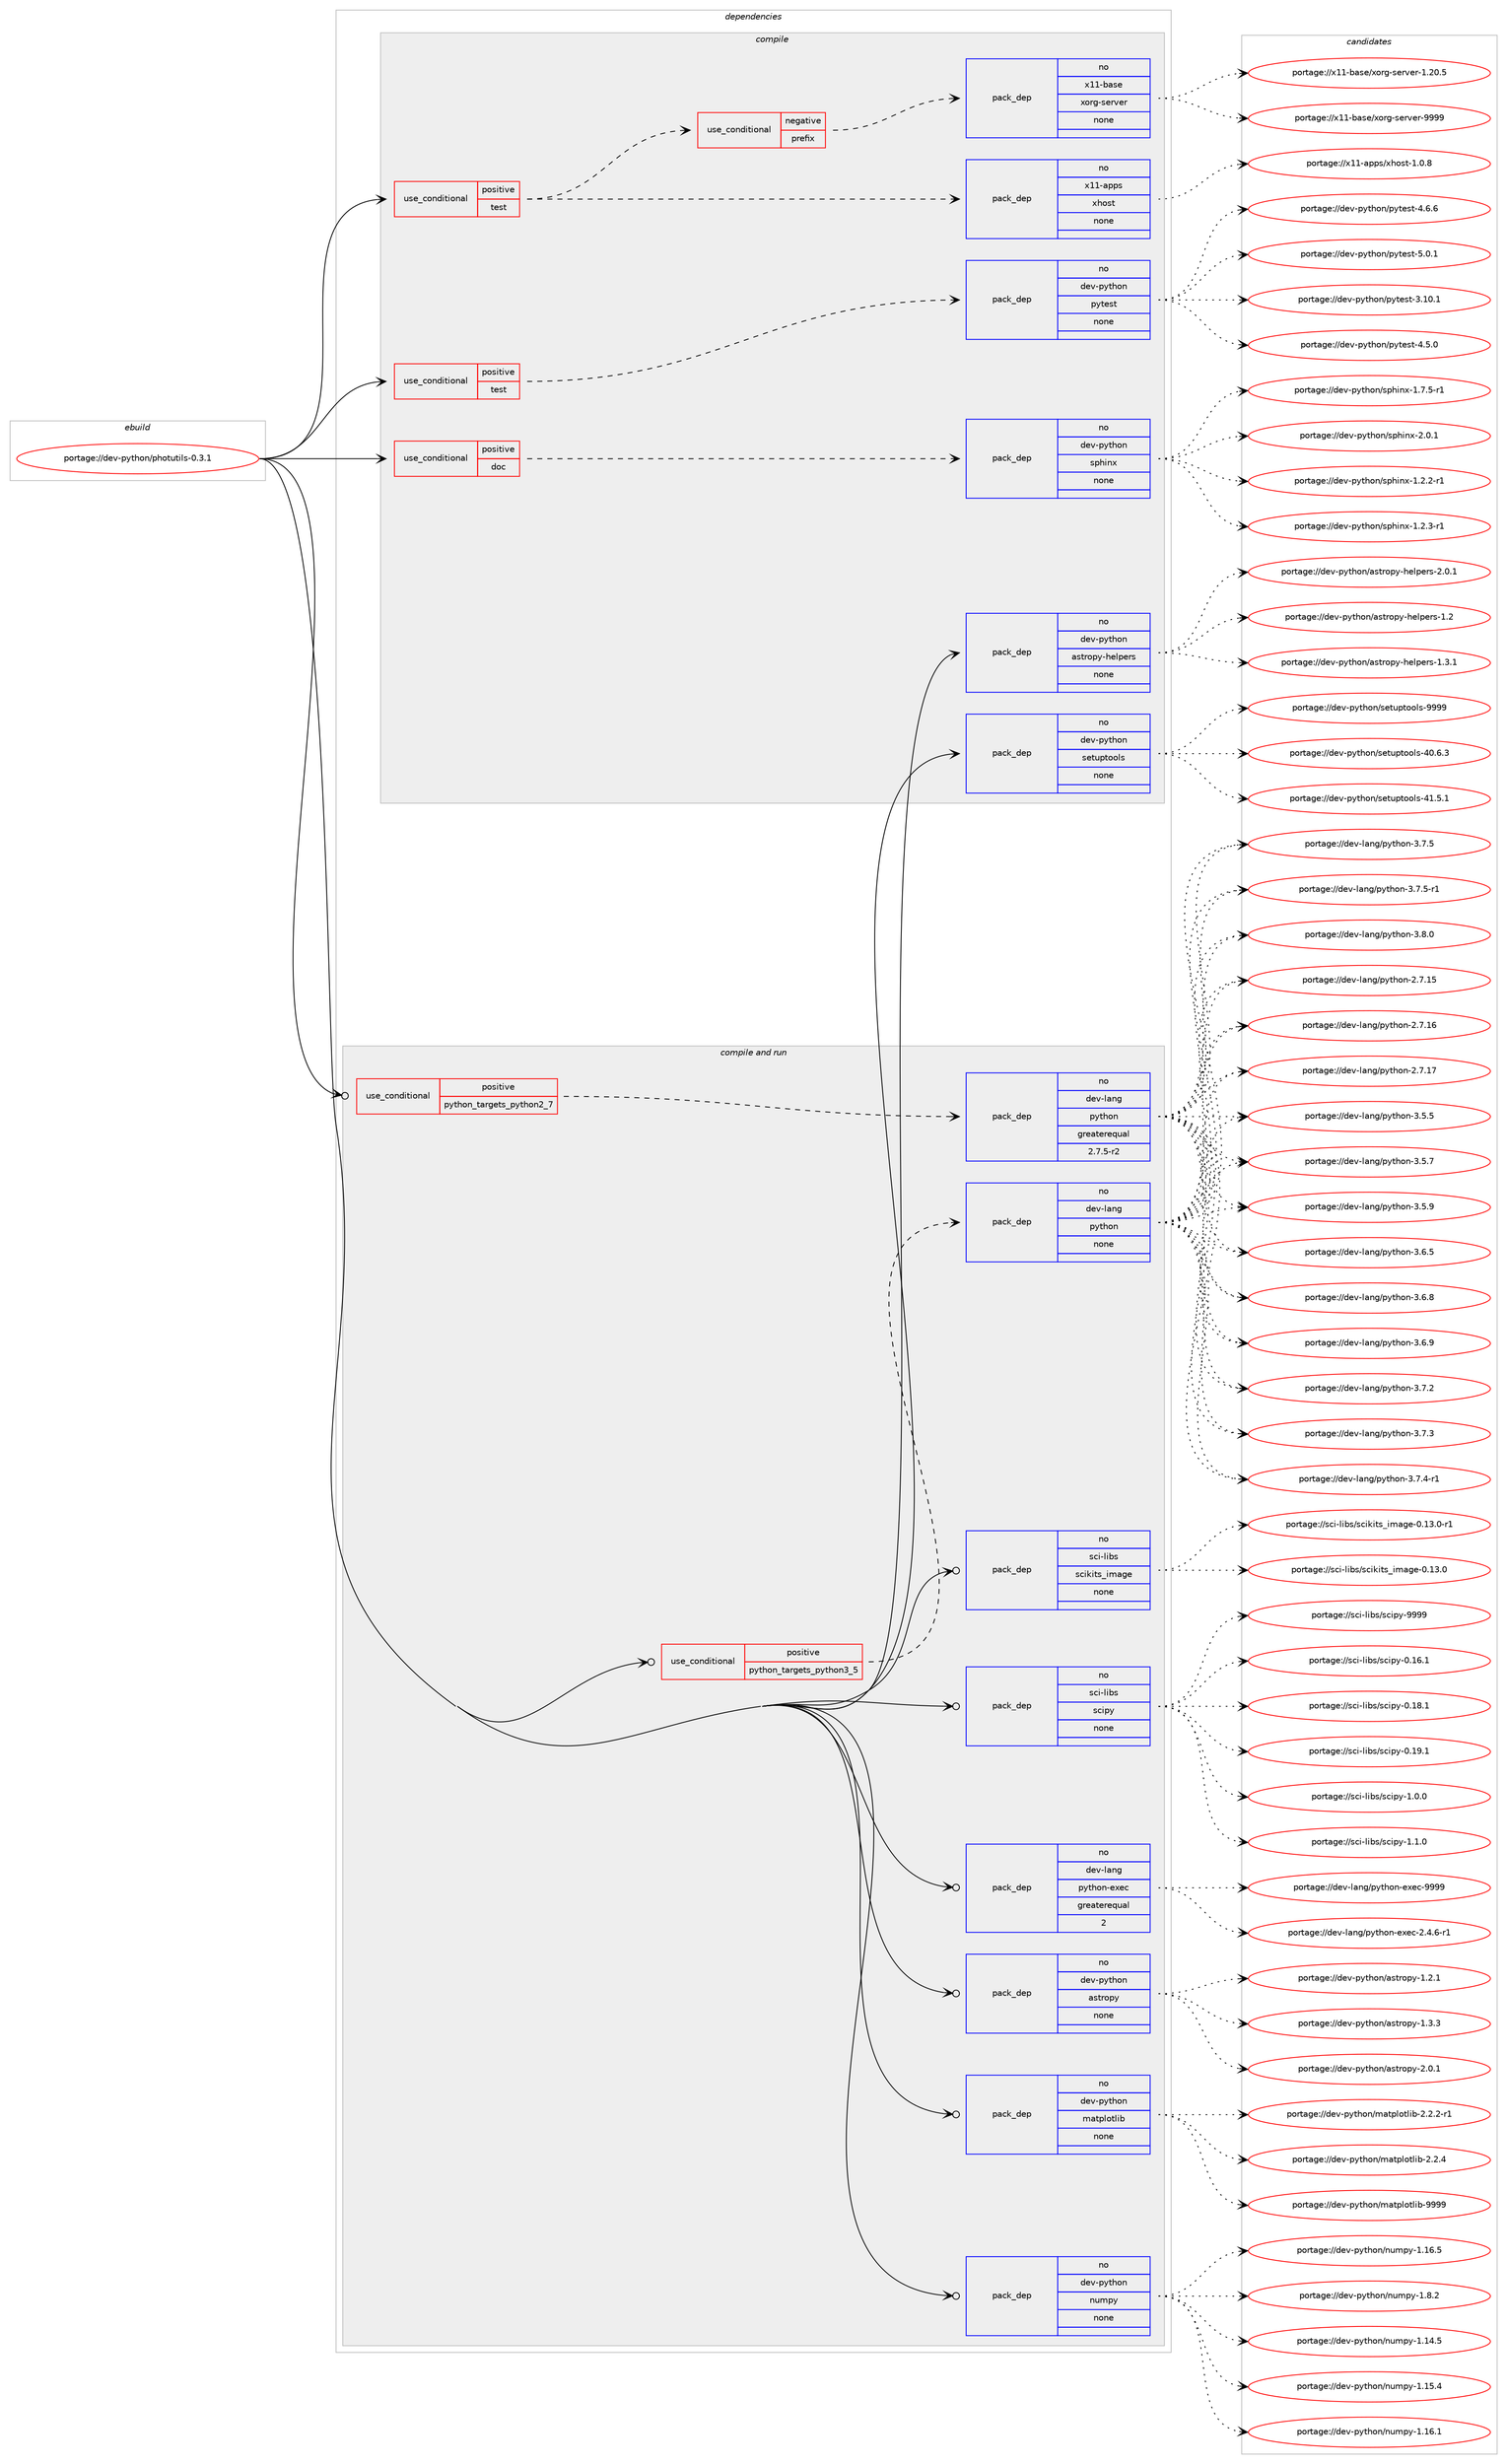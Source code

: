 digraph prolog {

# *************
# Graph options
# *************

newrank=true;
concentrate=true;
compound=true;
graph [rankdir=LR,fontname=Helvetica,fontsize=10,ranksep=1.5];#, ranksep=2.5, nodesep=0.2];
edge  [arrowhead=vee];
node  [fontname=Helvetica,fontsize=10];

# **********
# The ebuild
# **********

subgraph cluster_leftcol {
color=gray;
rank=same;
label=<<i>ebuild</i>>;
id [label="portage://dev-python/photutils-0.3.1", color=red, width=4, href="../dev-python/photutils-0.3.1.svg"];
}

# ****************
# The dependencies
# ****************

subgraph cluster_midcol {
color=gray;
label=<<i>dependencies</i>>;
subgraph cluster_compile {
fillcolor="#eeeeee";
style=filled;
label=<<i>compile</i>>;
subgraph cond33707 {
dependency156695 [label=<<TABLE BORDER="0" CELLBORDER="1" CELLSPACING="0" CELLPADDING="4"><TR><TD ROWSPAN="3" CELLPADDING="10">use_conditional</TD></TR><TR><TD>positive</TD></TR><TR><TD>doc</TD></TR></TABLE>>, shape=none, color=red];
subgraph pack119627 {
dependency156696 [label=<<TABLE BORDER="0" CELLBORDER="1" CELLSPACING="0" CELLPADDING="4" WIDTH="220"><TR><TD ROWSPAN="6" CELLPADDING="30">pack_dep</TD></TR><TR><TD WIDTH="110">no</TD></TR><TR><TD>dev-python</TD></TR><TR><TD>sphinx</TD></TR><TR><TD>none</TD></TR><TR><TD></TD></TR></TABLE>>, shape=none, color=blue];
}
dependency156695:e -> dependency156696:w [weight=20,style="dashed",arrowhead="vee"];
}
id:e -> dependency156695:w [weight=20,style="solid",arrowhead="vee"];
subgraph cond33708 {
dependency156697 [label=<<TABLE BORDER="0" CELLBORDER="1" CELLSPACING="0" CELLPADDING="4"><TR><TD ROWSPAN="3" CELLPADDING="10">use_conditional</TD></TR><TR><TD>positive</TD></TR><TR><TD>test</TD></TR></TABLE>>, shape=none, color=red];
subgraph cond33709 {
dependency156698 [label=<<TABLE BORDER="0" CELLBORDER="1" CELLSPACING="0" CELLPADDING="4"><TR><TD ROWSPAN="3" CELLPADDING="10">use_conditional</TD></TR><TR><TD>negative</TD></TR><TR><TD>prefix</TD></TR></TABLE>>, shape=none, color=red];
subgraph pack119628 {
dependency156699 [label=<<TABLE BORDER="0" CELLBORDER="1" CELLSPACING="0" CELLPADDING="4" WIDTH="220"><TR><TD ROWSPAN="6" CELLPADDING="30">pack_dep</TD></TR><TR><TD WIDTH="110">no</TD></TR><TR><TD>x11-base</TD></TR><TR><TD>xorg-server</TD></TR><TR><TD>none</TD></TR><TR><TD></TD></TR></TABLE>>, shape=none, color=blue];
}
dependency156698:e -> dependency156699:w [weight=20,style="dashed",arrowhead="vee"];
}
dependency156697:e -> dependency156698:w [weight=20,style="dashed",arrowhead="vee"];
subgraph pack119629 {
dependency156700 [label=<<TABLE BORDER="0" CELLBORDER="1" CELLSPACING="0" CELLPADDING="4" WIDTH="220"><TR><TD ROWSPAN="6" CELLPADDING="30">pack_dep</TD></TR><TR><TD WIDTH="110">no</TD></TR><TR><TD>x11-apps</TD></TR><TR><TD>xhost</TD></TR><TR><TD>none</TD></TR><TR><TD></TD></TR></TABLE>>, shape=none, color=blue];
}
dependency156697:e -> dependency156700:w [weight=20,style="dashed",arrowhead="vee"];
}
id:e -> dependency156697:w [weight=20,style="solid",arrowhead="vee"];
subgraph cond33710 {
dependency156701 [label=<<TABLE BORDER="0" CELLBORDER="1" CELLSPACING="0" CELLPADDING="4"><TR><TD ROWSPAN="3" CELLPADDING="10">use_conditional</TD></TR><TR><TD>positive</TD></TR><TR><TD>test</TD></TR></TABLE>>, shape=none, color=red];
subgraph pack119630 {
dependency156702 [label=<<TABLE BORDER="0" CELLBORDER="1" CELLSPACING="0" CELLPADDING="4" WIDTH="220"><TR><TD ROWSPAN="6" CELLPADDING="30">pack_dep</TD></TR><TR><TD WIDTH="110">no</TD></TR><TR><TD>dev-python</TD></TR><TR><TD>pytest</TD></TR><TR><TD>none</TD></TR><TR><TD></TD></TR></TABLE>>, shape=none, color=blue];
}
dependency156701:e -> dependency156702:w [weight=20,style="dashed",arrowhead="vee"];
}
id:e -> dependency156701:w [weight=20,style="solid",arrowhead="vee"];
subgraph pack119631 {
dependency156703 [label=<<TABLE BORDER="0" CELLBORDER="1" CELLSPACING="0" CELLPADDING="4" WIDTH="220"><TR><TD ROWSPAN="6" CELLPADDING="30">pack_dep</TD></TR><TR><TD WIDTH="110">no</TD></TR><TR><TD>dev-python</TD></TR><TR><TD>astropy-helpers</TD></TR><TR><TD>none</TD></TR><TR><TD></TD></TR></TABLE>>, shape=none, color=blue];
}
id:e -> dependency156703:w [weight=20,style="solid",arrowhead="vee"];
subgraph pack119632 {
dependency156704 [label=<<TABLE BORDER="0" CELLBORDER="1" CELLSPACING="0" CELLPADDING="4" WIDTH="220"><TR><TD ROWSPAN="6" CELLPADDING="30">pack_dep</TD></TR><TR><TD WIDTH="110">no</TD></TR><TR><TD>dev-python</TD></TR><TR><TD>setuptools</TD></TR><TR><TD>none</TD></TR><TR><TD></TD></TR></TABLE>>, shape=none, color=blue];
}
id:e -> dependency156704:w [weight=20,style="solid",arrowhead="vee"];
}
subgraph cluster_compileandrun {
fillcolor="#eeeeee";
style=filled;
label=<<i>compile and run</i>>;
subgraph cond33711 {
dependency156705 [label=<<TABLE BORDER="0" CELLBORDER="1" CELLSPACING="0" CELLPADDING="4"><TR><TD ROWSPAN="3" CELLPADDING="10">use_conditional</TD></TR><TR><TD>positive</TD></TR><TR><TD>python_targets_python2_7</TD></TR></TABLE>>, shape=none, color=red];
subgraph pack119633 {
dependency156706 [label=<<TABLE BORDER="0" CELLBORDER="1" CELLSPACING="0" CELLPADDING="4" WIDTH="220"><TR><TD ROWSPAN="6" CELLPADDING="30">pack_dep</TD></TR><TR><TD WIDTH="110">no</TD></TR><TR><TD>dev-lang</TD></TR><TR><TD>python</TD></TR><TR><TD>greaterequal</TD></TR><TR><TD>2.7.5-r2</TD></TR></TABLE>>, shape=none, color=blue];
}
dependency156705:e -> dependency156706:w [weight=20,style="dashed",arrowhead="vee"];
}
id:e -> dependency156705:w [weight=20,style="solid",arrowhead="odotvee"];
subgraph cond33712 {
dependency156707 [label=<<TABLE BORDER="0" CELLBORDER="1" CELLSPACING="0" CELLPADDING="4"><TR><TD ROWSPAN="3" CELLPADDING="10">use_conditional</TD></TR><TR><TD>positive</TD></TR><TR><TD>python_targets_python3_5</TD></TR></TABLE>>, shape=none, color=red];
subgraph pack119634 {
dependency156708 [label=<<TABLE BORDER="0" CELLBORDER="1" CELLSPACING="0" CELLPADDING="4" WIDTH="220"><TR><TD ROWSPAN="6" CELLPADDING="30">pack_dep</TD></TR><TR><TD WIDTH="110">no</TD></TR><TR><TD>dev-lang</TD></TR><TR><TD>python</TD></TR><TR><TD>none</TD></TR><TR><TD></TD></TR></TABLE>>, shape=none, color=blue];
}
dependency156707:e -> dependency156708:w [weight=20,style="dashed",arrowhead="vee"];
}
id:e -> dependency156707:w [weight=20,style="solid",arrowhead="odotvee"];
subgraph pack119635 {
dependency156709 [label=<<TABLE BORDER="0" CELLBORDER="1" CELLSPACING="0" CELLPADDING="4" WIDTH="220"><TR><TD ROWSPAN="6" CELLPADDING="30">pack_dep</TD></TR><TR><TD WIDTH="110">no</TD></TR><TR><TD>dev-lang</TD></TR><TR><TD>python-exec</TD></TR><TR><TD>greaterequal</TD></TR><TR><TD>2</TD></TR></TABLE>>, shape=none, color=blue];
}
id:e -> dependency156709:w [weight=20,style="solid",arrowhead="odotvee"];
subgraph pack119636 {
dependency156710 [label=<<TABLE BORDER="0" CELLBORDER="1" CELLSPACING="0" CELLPADDING="4" WIDTH="220"><TR><TD ROWSPAN="6" CELLPADDING="30">pack_dep</TD></TR><TR><TD WIDTH="110">no</TD></TR><TR><TD>dev-python</TD></TR><TR><TD>astropy</TD></TR><TR><TD>none</TD></TR><TR><TD></TD></TR></TABLE>>, shape=none, color=blue];
}
id:e -> dependency156710:w [weight=20,style="solid",arrowhead="odotvee"];
subgraph pack119637 {
dependency156711 [label=<<TABLE BORDER="0" CELLBORDER="1" CELLSPACING="0" CELLPADDING="4" WIDTH="220"><TR><TD ROWSPAN="6" CELLPADDING="30">pack_dep</TD></TR><TR><TD WIDTH="110">no</TD></TR><TR><TD>dev-python</TD></TR><TR><TD>matplotlib</TD></TR><TR><TD>none</TD></TR><TR><TD></TD></TR></TABLE>>, shape=none, color=blue];
}
id:e -> dependency156711:w [weight=20,style="solid",arrowhead="odotvee"];
subgraph pack119638 {
dependency156712 [label=<<TABLE BORDER="0" CELLBORDER="1" CELLSPACING="0" CELLPADDING="4" WIDTH="220"><TR><TD ROWSPAN="6" CELLPADDING="30">pack_dep</TD></TR><TR><TD WIDTH="110">no</TD></TR><TR><TD>dev-python</TD></TR><TR><TD>numpy</TD></TR><TR><TD>none</TD></TR><TR><TD></TD></TR></TABLE>>, shape=none, color=blue];
}
id:e -> dependency156712:w [weight=20,style="solid",arrowhead="odotvee"];
subgraph pack119639 {
dependency156713 [label=<<TABLE BORDER="0" CELLBORDER="1" CELLSPACING="0" CELLPADDING="4" WIDTH="220"><TR><TD ROWSPAN="6" CELLPADDING="30">pack_dep</TD></TR><TR><TD WIDTH="110">no</TD></TR><TR><TD>sci-libs</TD></TR><TR><TD>scikits_image</TD></TR><TR><TD>none</TD></TR><TR><TD></TD></TR></TABLE>>, shape=none, color=blue];
}
id:e -> dependency156713:w [weight=20,style="solid",arrowhead="odotvee"];
subgraph pack119640 {
dependency156714 [label=<<TABLE BORDER="0" CELLBORDER="1" CELLSPACING="0" CELLPADDING="4" WIDTH="220"><TR><TD ROWSPAN="6" CELLPADDING="30">pack_dep</TD></TR><TR><TD WIDTH="110">no</TD></TR><TR><TD>sci-libs</TD></TR><TR><TD>scipy</TD></TR><TR><TD>none</TD></TR><TR><TD></TD></TR></TABLE>>, shape=none, color=blue];
}
id:e -> dependency156714:w [weight=20,style="solid",arrowhead="odotvee"];
}
subgraph cluster_run {
fillcolor="#eeeeee";
style=filled;
label=<<i>run</i>>;
}
}

# **************
# The candidates
# **************

subgraph cluster_choices {
rank=same;
color=gray;
label=<<i>candidates</i>>;

subgraph choice119627 {
color=black;
nodesep=1;
choiceportage10010111845112121116104111110471151121041051101204549465046504511449 [label="portage://dev-python/sphinx-1.2.2-r1", color=red, width=4,href="../dev-python/sphinx-1.2.2-r1.svg"];
choiceportage10010111845112121116104111110471151121041051101204549465046514511449 [label="portage://dev-python/sphinx-1.2.3-r1", color=red, width=4,href="../dev-python/sphinx-1.2.3-r1.svg"];
choiceportage10010111845112121116104111110471151121041051101204549465546534511449 [label="portage://dev-python/sphinx-1.7.5-r1", color=red, width=4,href="../dev-python/sphinx-1.7.5-r1.svg"];
choiceportage1001011184511212111610411111047115112104105110120455046484649 [label="portage://dev-python/sphinx-2.0.1", color=red, width=4,href="../dev-python/sphinx-2.0.1.svg"];
dependency156696:e -> choiceportage10010111845112121116104111110471151121041051101204549465046504511449:w [style=dotted,weight="100"];
dependency156696:e -> choiceportage10010111845112121116104111110471151121041051101204549465046514511449:w [style=dotted,weight="100"];
dependency156696:e -> choiceportage10010111845112121116104111110471151121041051101204549465546534511449:w [style=dotted,weight="100"];
dependency156696:e -> choiceportage1001011184511212111610411111047115112104105110120455046484649:w [style=dotted,weight="100"];
}
subgraph choice119628 {
color=black;
nodesep=1;
choiceportage1204949459897115101471201111141034511510111411810111445494650484653 [label="portage://x11-base/xorg-server-1.20.5", color=red, width=4,href="../x11-base/xorg-server-1.20.5.svg"];
choiceportage120494945989711510147120111114103451151011141181011144557575757 [label="portage://x11-base/xorg-server-9999", color=red, width=4,href="../x11-base/xorg-server-9999.svg"];
dependency156699:e -> choiceportage1204949459897115101471201111141034511510111411810111445494650484653:w [style=dotted,weight="100"];
dependency156699:e -> choiceportage120494945989711510147120111114103451151011141181011144557575757:w [style=dotted,weight="100"];
}
subgraph choice119629 {
color=black;
nodesep=1;
choiceportage1204949459711211211547120104111115116454946484656 [label="portage://x11-apps/xhost-1.0.8", color=red, width=4,href="../x11-apps/xhost-1.0.8.svg"];
dependency156700:e -> choiceportage1204949459711211211547120104111115116454946484656:w [style=dotted,weight="100"];
}
subgraph choice119630 {
color=black;
nodesep=1;
choiceportage100101118451121211161041111104711212111610111511645514649484649 [label="portage://dev-python/pytest-3.10.1", color=red, width=4,href="../dev-python/pytest-3.10.1.svg"];
choiceportage1001011184511212111610411111047112121116101115116455246534648 [label="portage://dev-python/pytest-4.5.0", color=red, width=4,href="../dev-python/pytest-4.5.0.svg"];
choiceportage1001011184511212111610411111047112121116101115116455246544654 [label="portage://dev-python/pytest-4.6.6", color=red, width=4,href="../dev-python/pytest-4.6.6.svg"];
choiceportage1001011184511212111610411111047112121116101115116455346484649 [label="portage://dev-python/pytest-5.0.1", color=red, width=4,href="../dev-python/pytest-5.0.1.svg"];
dependency156702:e -> choiceportage100101118451121211161041111104711212111610111511645514649484649:w [style=dotted,weight="100"];
dependency156702:e -> choiceportage1001011184511212111610411111047112121116101115116455246534648:w [style=dotted,weight="100"];
dependency156702:e -> choiceportage1001011184511212111610411111047112121116101115116455246544654:w [style=dotted,weight="100"];
dependency156702:e -> choiceportage1001011184511212111610411111047112121116101115116455346484649:w [style=dotted,weight="100"];
}
subgraph choice119631 {
color=black;
nodesep=1;
choiceportage1001011184511212111610411111047971151161141111121214510410110811210111411545494650 [label="portage://dev-python/astropy-helpers-1.2", color=red, width=4,href="../dev-python/astropy-helpers-1.2.svg"];
choiceportage10010111845112121116104111110479711511611411111212145104101108112101114115454946514649 [label="portage://dev-python/astropy-helpers-1.3.1", color=red, width=4,href="../dev-python/astropy-helpers-1.3.1.svg"];
choiceportage10010111845112121116104111110479711511611411111212145104101108112101114115455046484649 [label="portage://dev-python/astropy-helpers-2.0.1", color=red, width=4,href="../dev-python/astropy-helpers-2.0.1.svg"];
dependency156703:e -> choiceportage1001011184511212111610411111047971151161141111121214510410110811210111411545494650:w [style=dotted,weight="100"];
dependency156703:e -> choiceportage10010111845112121116104111110479711511611411111212145104101108112101114115454946514649:w [style=dotted,weight="100"];
dependency156703:e -> choiceportage10010111845112121116104111110479711511611411111212145104101108112101114115455046484649:w [style=dotted,weight="100"];
}
subgraph choice119632 {
color=black;
nodesep=1;
choiceportage100101118451121211161041111104711510111611711211611111110811545524846544651 [label="portage://dev-python/setuptools-40.6.3", color=red, width=4,href="../dev-python/setuptools-40.6.3.svg"];
choiceportage100101118451121211161041111104711510111611711211611111110811545524946534649 [label="portage://dev-python/setuptools-41.5.1", color=red, width=4,href="../dev-python/setuptools-41.5.1.svg"];
choiceportage10010111845112121116104111110471151011161171121161111111081154557575757 [label="portage://dev-python/setuptools-9999", color=red, width=4,href="../dev-python/setuptools-9999.svg"];
dependency156704:e -> choiceportage100101118451121211161041111104711510111611711211611111110811545524846544651:w [style=dotted,weight="100"];
dependency156704:e -> choiceportage100101118451121211161041111104711510111611711211611111110811545524946534649:w [style=dotted,weight="100"];
dependency156704:e -> choiceportage10010111845112121116104111110471151011161171121161111111081154557575757:w [style=dotted,weight="100"];
}
subgraph choice119633 {
color=black;
nodesep=1;
choiceportage10010111845108971101034711212111610411111045504655464953 [label="portage://dev-lang/python-2.7.15", color=red, width=4,href="../dev-lang/python-2.7.15.svg"];
choiceportage10010111845108971101034711212111610411111045504655464954 [label="portage://dev-lang/python-2.7.16", color=red, width=4,href="../dev-lang/python-2.7.16.svg"];
choiceportage10010111845108971101034711212111610411111045504655464955 [label="portage://dev-lang/python-2.7.17", color=red, width=4,href="../dev-lang/python-2.7.17.svg"];
choiceportage100101118451089711010347112121116104111110455146534653 [label="portage://dev-lang/python-3.5.5", color=red, width=4,href="../dev-lang/python-3.5.5.svg"];
choiceportage100101118451089711010347112121116104111110455146534655 [label="portage://dev-lang/python-3.5.7", color=red, width=4,href="../dev-lang/python-3.5.7.svg"];
choiceportage100101118451089711010347112121116104111110455146534657 [label="portage://dev-lang/python-3.5.9", color=red, width=4,href="../dev-lang/python-3.5.9.svg"];
choiceportage100101118451089711010347112121116104111110455146544653 [label="portage://dev-lang/python-3.6.5", color=red, width=4,href="../dev-lang/python-3.6.5.svg"];
choiceportage100101118451089711010347112121116104111110455146544656 [label="portage://dev-lang/python-3.6.8", color=red, width=4,href="../dev-lang/python-3.6.8.svg"];
choiceportage100101118451089711010347112121116104111110455146544657 [label="portage://dev-lang/python-3.6.9", color=red, width=4,href="../dev-lang/python-3.6.9.svg"];
choiceportage100101118451089711010347112121116104111110455146554650 [label="portage://dev-lang/python-3.7.2", color=red, width=4,href="../dev-lang/python-3.7.2.svg"];
choiceportage100101118451089711010347112121116104111110455146554651 [label="portage://dev-lang/python-3.7.3", color=red, width=4,href="../dev-lang/python-3.7.3.svg"];
choiceportage1001011184510897110103471121211161041111104551465546524511449 [label="portage://dev-lang/python-3.7.4-r1", color=red, width=4,href="../dev-lang/python-3.7.4-r1.svg"];
choiceportage100101118451089711010347112121116104111110455146554653 [label="portage://dev-lang/python-3.7.5", color=red, width=4,href="../dev-lang/python-3.7.5.svg"];
choiceportage1001011184510897110103471121211161041111104551465546534511449 [label="portage://dev-lang/python-3.7.5-r1", color=red, width=4,href="../dev-lang/python-3.7.5-r1.svg"];
choiceportage100101118451089711010347112121116104111110455146564648 [label="portage://dev-lang/python-3.8.0", color=red, width=4,href="../dev-lang/python-3.8.0.svg"];
dependency156706:e -> choiceportage10010111845108971101034711212111610411111045504655464953:w [style=dotted,weight="100"];
dependency156706:e -> choiceportage10010111845108971101034711212111610411111045504655464954:w [style=dotted,weight="100"];
dependency156706:e -> choiceportage10010111845108971101034711212111610411111045504655464955:w [style=dotted,weight="100"];
dependency156706:e -> choiceportage100101118451089711010347112121116104111110455146534653:w [style=dotted,weight="100"];
dependency156706:e -> choiceportage100101118451089711010347112121116104111110455146534655:w [style=dotted,weight="100"];
dependency156706:e -> choiceportage100101118451089711010347112121116104111110455146534657:w [style=dotted,weight="100"];
dependency156706:e -> choiceportage100101118451089711010347112121116104111110455146544653:w [style=dotted,weight="100"];
dependency156706:e -> choiceportage100101118451089711010347112121116104111110455146544656:w [style=dotted,weight="100"];
dependency156706:e -> choiceportage100101118451089711010347112121116104111110455146544657:w [style=dotted,weight="100"];
dependency156706:e -> choiceportage100101118451089711010347112121116104111110455146554650:w [style=dotted,weight="100"];
dependency156706:e -> choiceportage100101118451089711010347112121116104111110455146554651:w [style=dotted,weight="100"];
dependency156706:e -> choiceportage1001011184510897110103471121211161041111104551465546524511449:w [style=dotted,weight="100"];
dependency156706:e -> choiceportage100101118451089711010347112121116104111110455146554653:w [style=dotted,weight="100"];
dependency156706:e -> choiceportage1001011184510897110103471121211161041111104551465546534511449:w [style=dotted,weight="100"];
dependency156706:e -> choiceportage100101118451089711010347112121116104111110455146564648:w [style=dotted,weight="100"];
}
subgraph choice119634 {
color=black;
nodesep=1;
choiceportage10010111845108971101034711212111610411111045504655464953 [label="portage://dev-lang/python-2.7.15", color=red, width=4,href="../dev-lang/python-2.7.15.svg"];
choiceportage10010111845108971101034711212111610411111045504655464954 [label="portage://dev-lang/python-2.7.16", color=red, width=4,href="../dev-lang/python-2.7.16.svg"];
choiceportage10010111845108971101034711212111610411111045504655464955 [label="portage://dev-lang/python-2.7.17", color=red, width=4,href="../dev-lang/python-2.7.17.svg"];
choiceportage100101118451089711010347112121116104111110455146534653 [label="portage://dev-lang/python-3.5.5", color=red, width=4,href="../dev-lang/python-3.5.5.svg"];
choiceportage100101118451089711010347112121116104111110455146534655 [label="portage://dev-lang/python-3.5.7", color=red, width=4,href="../dev-lang/python-3.5.7.svg"];
choiceportage100101118451089711010347112121116104111110455146534657 [label="portage://dev-lang/python-3.5.9", color=red, width=4,href="../dev-lang/python-3.5.9.svg"];
choiceportage100101118451089711010347112121116104111110455146544653 [label="portage://dev-lang/python-3.6.5", color=red, width=4,href="../dev-lang/python-3.6.5.svg"];
choiceportage100101118451089711010347112121116104111110455146544656 [label="portage://dev-lang/python-3.6.8", color=red, width=4,href="../dev-lang/python-3.6.8.svg"];
choiceportage100101118451089711010347112121116104111110455146544657 [label="portage://dev-lang/python-3.6.9", color=red, width=4,href="../dev-lang/python-3.6.9.svg"];
choiceportage100101118451089711010347112121116104111110455146554650 [label="portage://dev-lang/python-3.7.2", color=red, width=4,href="../dev-lang/python-3.7.2.svg"];
choiceportage100101118451089711010347112121116104111110455146554651 [label="portage://dev-lang/python-3.7.3", color=red, width=4,href="../dev-lang/python-3.7.3.svg"];
choiceportage1001011184510897110103471121211161041111104551465546524511449 [label="portage://dev-lang/python-3.7.4-r1", color=red, width=4,href="../dev-lang/python-3.7.4-r1.svg"];
choiceportage100101118451089711010347112121116104111110455146554653 [label="portage://dev-lang/python-3.7.5", color=red, width=4,href="../dev-lang/python-3.7.5.svg"];
choiceportage1001011184510897110103471121211161041111104551465546534511449 [label="portage://dev-lang/python-3.7.5-r1", color=red, width=4,href="../dev-lang/python-3.7.5-r1.svg"];
choiceportage100101118451089711010347112121116104111110455146564648 [label="portage://dev-lang/python-3.8.0", color=red, width=4,href="../dev-lang/python-3.8.0.svg"];
dependency156708:e -> choiceportage10010111845108971101034711212111610411111045504655464953:w [style=dotted,weight="100"];
dependency156708:e -> choiceportage10010111845108971101034711212111610411111045504655464954:w [style=dotted,weight="100"];
dependency156708:e -> choiceportage10010111845108971101034711212111610411111045504655464955:w [style=dotted,weight="100"];
dependency156708:e -> choiceportage100101118451089711010347112121116104111110455146534653:w [style=dotted,weight="100"];
dependency156708:e -> choiceportage100101118451089711010347112121116104111110455146534655:w [style=dotted,weight="100"];
dependency156708:e -> choiceportage100101118451089711010347112121116104111110455146534657:w [style=dotted,weight="100"];
dependency156708:e -> choiceportage100101118451089711010347112121116104111110455146544653:w [style=dotted,weight="100"];
dependency156708:e -> choiceportage100101118451089711010347112121116104111110455146544656:w [style=dotted,weight="100"];
dependency156708:e -> choiceportage100101118451089711010347112121116104111110455146544657:w [style=dotted,weight="100"];
dependency156708:e -> choiceportage100101118451089711010347112121116104111110455146554650:w [style=dotted,weight="100"];
dependency156708:e -> choiceportage100101118451089711010347112121116104111110455146554651:w [style=dotted,weight="100"];
dependency156708:e -> choiceportage1001011184510897110103471121211161041111104551465546524511449:w [style=dotted,weight="100"];
dependency156708:e -> choiceportage100101118451089711010347112121116104111110455146554653:w [style=dotted,weight="100"];
dependency156708:e -> choiceportage1001011184510897110103471121211161041111104551465546534511449:w [style=dotted,weight="100"];
dependency156708:e -> choiceportage100101118451089711010347112121116104111110455146564648:w [style=dotted,weight="100"];
}
subgraph choice119635 {
color=black;
nodesep=1;
choiceportage10010111845108971101034711212111610411111045101120101994550465246544511449 [label="portage://dev-lang/python-exec-2.4.6-r1", color=red, width=4,href="../dev-lang/python-exec-2.4.6-r1.svg"];
choiceportage10010111845108971101034711212111610411111045101120101994557575757 [label="portage://dev-lang/python-exec-9999", color=red, width=4,href="../dev-lang/python-exec-9999.svg"];
dependency156709:e -> choiceportage10010111845108971101034711212111610411111045101120101994550465246544511449:w [style=dotted,weight="100"];
dependency156709:e -> choiceportage10010111845108971101034711212111610411111045101120101994557575757:w [style=dotted,weight="100"];
}
subgraph choice119636 {
color=black;
nodesep=1;
choiceportage100101118451121211161041111104797115116114111112121454946504649 [label="portage://dev-python/astropy-1.2.1", color=red, width=4,href="../dev-python/astropy-1.2.1.svg"];
choiceportage100101118451121211161041111104797115116114111112121454946514651 [label="portage://dev-python/astropy-1.3.3", color=red, width=4,href="../dev-python/astropy-1.3.3.svg"];
choiceportage100101118451121211161041111104797115116114111112121455046484649 [label="portage://dev-python/astropy-2.0.1", color=red, width=4,href="../dev-python/astropy-2.0.1.svg"];
dependency156710:e -> choiceportage100101118451121211161041111104797115116114111112121454946504649:w [style=dotted,weight="100"];
dependency156710:e -> choiceportage100101118451121211161041111104797115116114111112121454946514651:w [style=dotted,weight="100"];
dependency156710:e -> choiceportage100101118451121211161041111104797115116114111112121455046484649:w [style=dotted,weight="100"];
}
subgraph choice119637 {
color=black;
nodesep=1;
choiceportage100101118451121211161041111104710997116112108111116108105984550465046504511449 [label="portage://dev-python/matplotlib-2.2.2-r1", color=red, width=4,href="../dev-python/matplotlib-2.2.2-r1.svg"];
choiceportage10010111845112121116104111110471099711611210811111610810598455046504652 [label="portage://dev-python/matplotlib-2.2.4", color=red, width=4,href="../dev-python/matplotlib-2.2.4.svg"];
choiceportage100101118451121211161041111104710997116112108111116108105984557575757 [label="portage://dev-python/matplotlib-9999", color=red, width=4,href="../dev-python/matplotlib-9999.svg"];
dependency156711:e -> choiceportage100101118451121211161041111104710997116112108111116108105984550465046504511449:w [style=dotted,weight="100"];
dependency156711:e -> choiceportage10010111845112121116104111110471099711611210811111610810598455046504652:w [style=dotted,weight="100"];
dependency156711:e -> choiceportage100101118451121211161041111104710997116112108111116108105984557575757:w [style=dotted,weight="100"];
}
subgraph choice119638 {
color=black;
nodesep=1;
choiceportage100101118451121211161041111104711011710911212145494649524653 [label="portage://dev-python/numpy-1.14.5", color=red, width=4,href="../dev-python/numpy-1.14.5.svg"];
choiceportage100101118451121211161041111104711011710911212145494649534652 [label="portage://dev-python/numpy-1.15.4", color=red, width=4,href="../dev-python/numpy-1.15.4.svg"];
choiceportage100101118451121211161041111104711011710911212145494649544649 [label="portage://dev-python/numpy-1.16.1", color=red, width=4,href="../dev-python/numpy-1.16.1.svg"];
choiceportage100101118451121211161041111104711011710911212145494649544653 [label="portage://dev-python/numpy-1.16.5", color=red, width=4,href="../dev-python/numpy-1.16.5.svg"];
choiceportage1001011184511212111610411111047110117109112121454946564650 [label="portage://dev-python/numpy-1.8.2", color=red, width=4,href="../dev-python/numpy-1.8.2.svg"];
dependency156712:e -> choiceportage100101118451121211161041111104711011710911212145494649524653:w [style=dotted,weight="100"];
dependency156712:e -> choiceportage100101118451121211161041111104711011710911212145494649534652:w [style=dotted,weight="100"];
dependency156712:e -> choiceportage100101118451121211161041111104711011710911212145494649544649:w [style=dotted,weight="100"];
dependency156712:e -> choiceportage100101118451121211161041111104711011710911212145494649544653:w [style=dotted,weight="100"];
dependency156712:e -> choiceportage1001011184511212111610411111047110117109112121454946564650:w [style=dotted,weight="100"];
}
subgraph choice119639 {
color=black;
nodesep=1;
choiceportage1159910545108105981154711599105107105116115951051099710310145484649514648 [label="portage://sci-libs/scikits_image-0.13.0", color=red, width=4,href="../sci-libs/scikits_image-0.13.0.svg"];
choiceportage11599105451081059811547115991051071051161159510510997103101454846495146484511449 [label="portage://sci-libs/scikits_image-0.13.0-r1", color=red, width=4,href="../sci-libs/scikits_image-0.13.0-r1.svg"];
dependency156713:e -> choiceportage1159910545108105981154711599105107105116115951051099710310145484649514648:w [style=dotted,weight="100"];
dependency156713:e -> choiceportage11599105451081059811547115991051071051161159510510997103101454846495146484511449:w [style=dotted,weight="100"];
}
subgraph choice119640 {
color=black;
nodesep=1;
choiceportage115991054510810598115471159910511212145484649544649 [label="portage://sci-libs/scipy-0.16.1", color=red, width=4,href="../sci-libs/scipy-0.16.1.svg"];
choiceportage115991054510810598115471159910511212145484649564649 [label="portage://sci-libs/scipy-0.18.1", color=red, width=4,href="../sci-libs/scipy-0.18.1.svg"];
choiceportage115991054510810598115471159910511212145484649574649 [label="portage://sci-libs/scipy-0.19.1", color=red, width=4,href="../sci-libs/scipy-0.19.1.svg"];
choiceportage1159910545108105981154711599105112121454946484648 [label="portage://sci-libs/scipy-1.0.0", color=red, width=4,href="../sci-libs/scipy-1.0.0.svg"];
choiceportage1159910545108105981154711599105112121454946494648 [label="portage://sci-libs/scipy-1.1.0", color=red, width=4,href="../sci-libs/scipy-1.1.0.svg"];
choiceportage11599105451081059811547115991051121214557575757 [label="portage://sci-libs/scipy-9999", color=red, width=4,href="../sci-libs/scipy-9999.svg"];
dependency156714:e -> choiceportage115991054510810598115471159910511212145484649544649:w [style=dotted,weight="100"];
dependency156714:e -> choiceportage115991054510810598115471159910511212145484649564649:w [style=dotted,weight="100"];
dependency156714:e -> choiceportage115991054510810598115471159910511212145484649574649:w [style=dotted,weight="100"];
dependency156714:e -> choiceportage1159910545108105981154711599105112121454946484648:w [style=dotted,weight="100"];
dependency156714:e -> choiceportage1159910545108105981154711599105112121454946494648:w [style=dotted,weight="100"];
dependency156714:e -> choiceportage11599105451081059811547115991051121214557575757:w [style=dotted,weight="100"];
}
}

}
